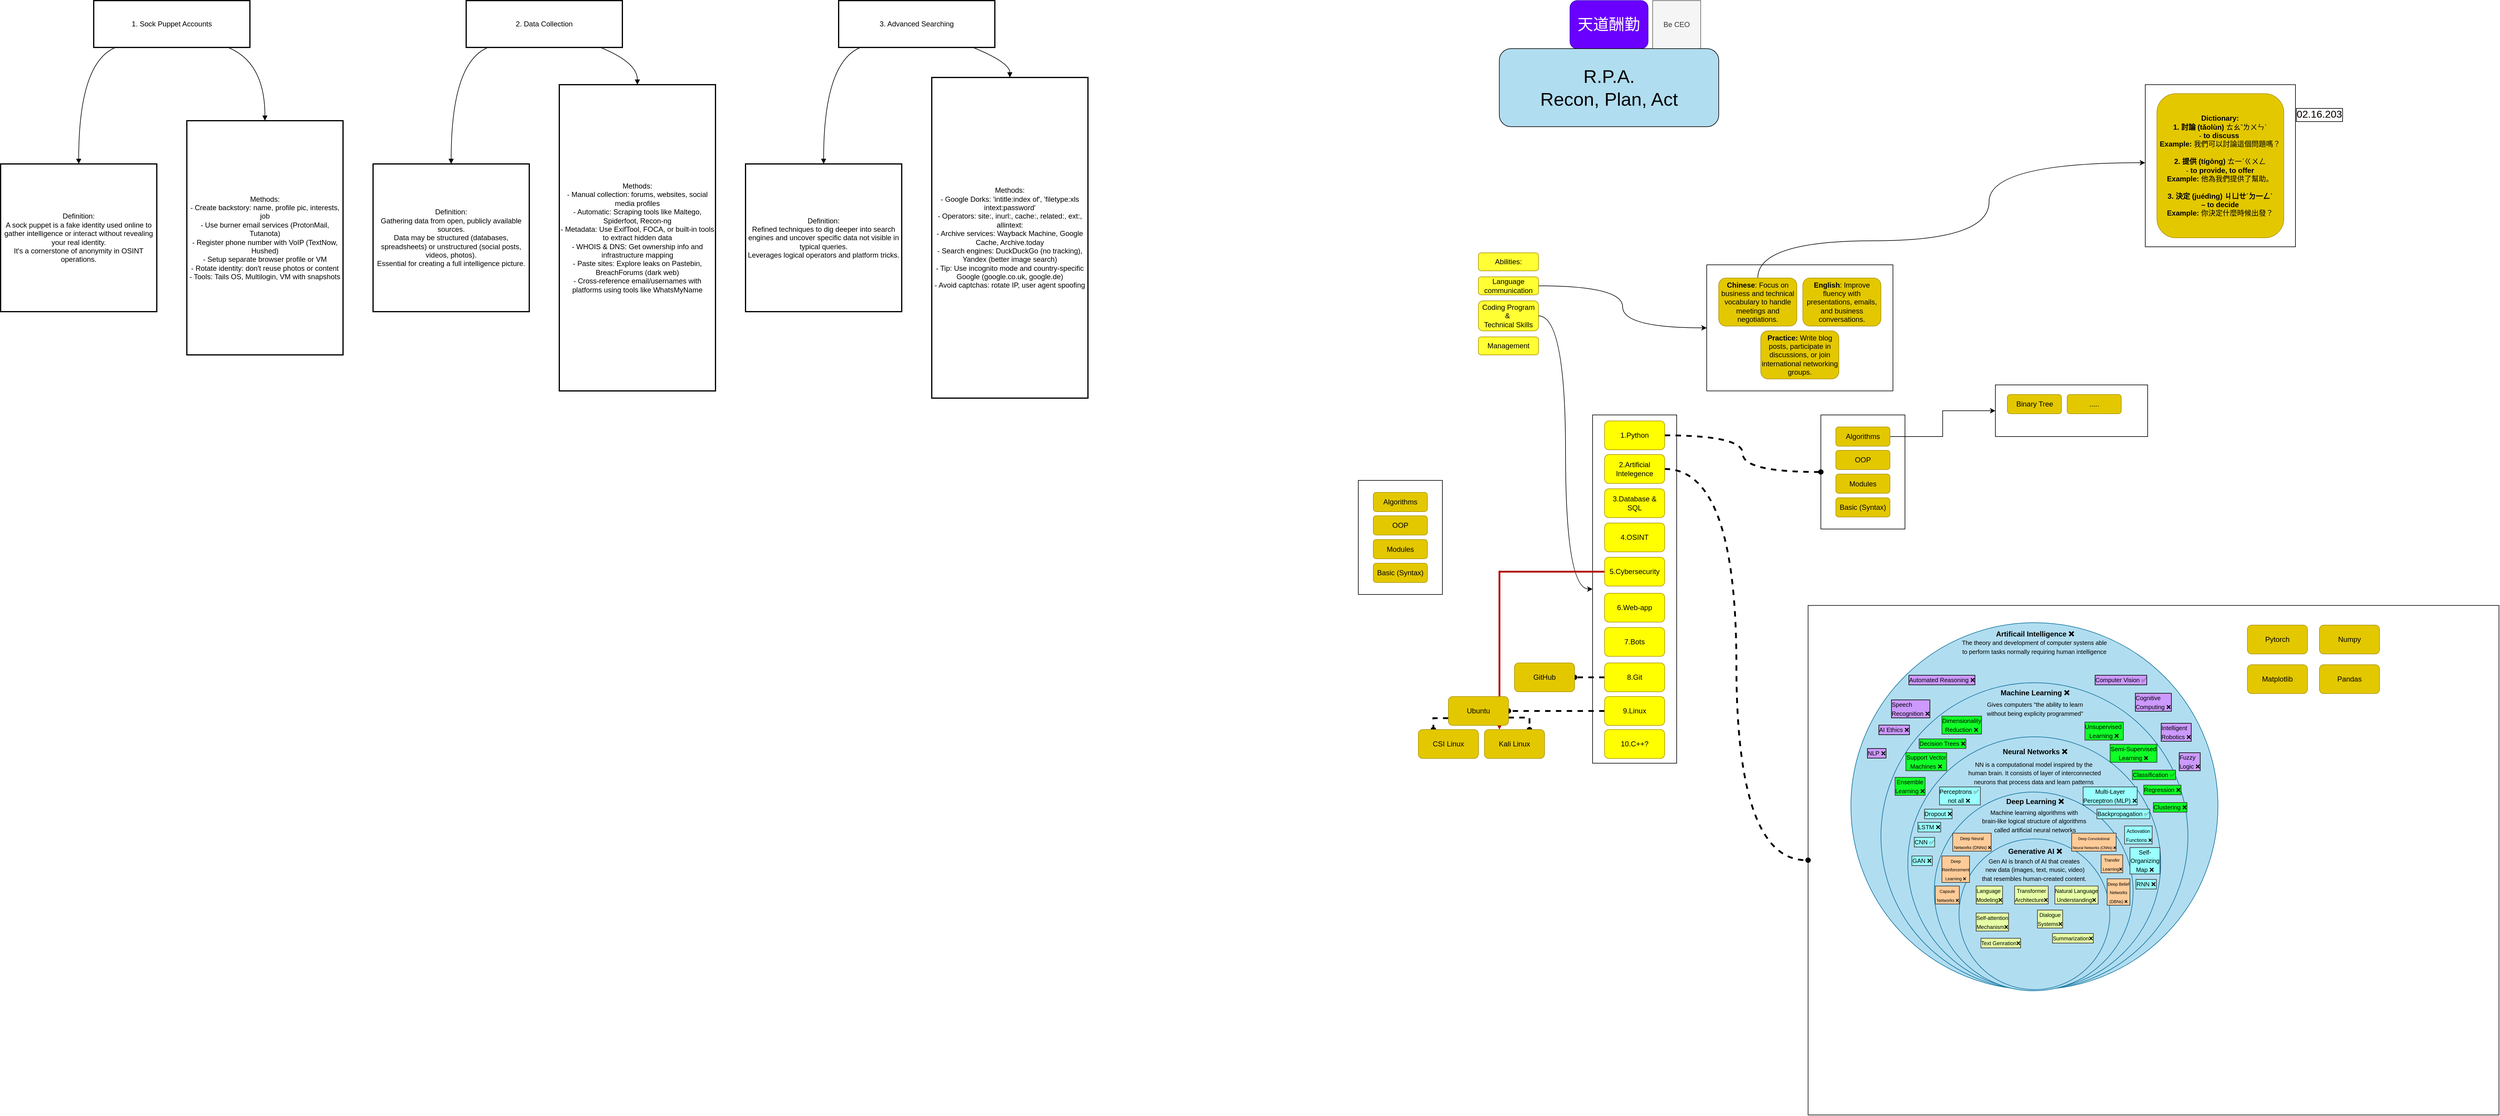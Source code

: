 <mxfile version="26.2.5">
  <diagram name="Page-1" id="c7558073-3199-34d8-9f00-42111426c3f3">
    <mxGraphModel dx="5180" dy="1705" grid="1" gridSize="10" guides="1" tooltips="1" connect="1" arrows="1" fold="1" page="0" pageScale="1" pageWidth="826" pageHeight="1169" background="none" math="0" shadow="0">
      <root>
        <mxCell id="0" />
        <mxCell id="1" parent="0" />
        <mxCell id="4se0mU8CYs9TbdrPb7_I-171" value="" style="rounded=0;whiteSpace=wrap;html=1;fillColor=none;" parent="1" vertex="1">
          <mxGeometry x="598.75" y="787.25" width="1150" height="848.5" as="geometry" />
        </mxCell>
        <mxCell id="4se0mU8CYs9TbdrPb7_I-137" value="" style="rounded=0;whiteSpace=wrap;html=1;fillColor=none;" parent="1" vertex="1">
          <mxGeometry x="620" y="470" width="140" height="190" as="geometry" />
        </mxCell>
        <mxCell id="4se0mU8CYs9TbdrPb7_I-109" value="" style="rounded=0;whiteSpace=wrap;html=1;" parent="1" vertex="1">
          <mxGeometry x="430" y="220" width="310" height="210" as="geometry" />
        </mxCell>
        <mxCell id="4se0mU8CYs9TbdrPb7_I-97" value="Be CEO" style="whiteSpace=wrap;html=1;aspect=fixed;fillColor=#f5f5f5;strokeColor=#666666;fontColor=#333333;" parent="1" vertex="1">
          <mxGeometry x="340" y="-220" width="80" height="80" as="geometry" />
        </mxCell>
        <mxCell id="4se0mU8CYs9TbdrPb7_I-101" value="Abilities:" style="rounded=1;whiteSpace=wrap;html=1;fillColor=#FFFF33;fontColor=#000000;strokeColor=#B09500;" parent="1" vertex="1">
          <mxGeometry x="50" y="200" width="100" height="30" as="geometry" />
        </mxCell>
        <mxCell id="4se0mU8CYs9TbdrPb7_I-107" value="" style="rounded=0;orthogonalLoop=1;jettySize=auto;html=1;entryX=0;entryY=0.5;entryDx=0;entryDy=0;edgeStyle=orthogonalEdgeStyle;elbow=vertical;curved=1;" parent="1" source="4se0mU8CYs9TbdrPb7_I-102" target="4se0mU8CYs9TbdrPb7_I-109" edge="1">
          <mxGeometry relative="1" as="geometry" />
        </mxCell>
        <mxCell id="4se0mU8CYs9TbdrPb7_I-102" value="Language communication" style="rounded=1;whiteSpace=wrap;html=1;fillColor=#FFFF33;fontColor=#000000;strokeColor=#B09500;" parent="1" vertex="1">
          <mxGeometry x="50" y="240" width="100" height="30" as="geometry" />
        </mxCell>
        <mxCell id="4se0mU8CYs9TbdrPb7_I-103" value="Coding Program&lt;div&gt;&amp;amp;&amp;nbsp;&lt;br&gt;&lt;div&gt;Technical Skills&lt;/div&gt;&lt;/div&gt;" style="rounded=1;whiteSpace=wrap;html=1;fillColor=#FFFF33;fontColor=#000000;strokeColor=#B09500;" parent="1" vertex="1">
          <mxGeometry x="50" y="280" width="100" height="50" as="geometry" />
        </mxCell>
        <mxCell id="4se0mU8CYs9TbdrPb7_I-104" value="Management" style="rounded=1;whiteSpace=wrap;html=1;fillColor=#FFFF33;fontColor=#000000;strokeColor=#B09500;" parent="1" vertex="1">
          <mxGeometry x="50" y="340" width="100" height="30" as="geometry" />
        </mxCell>
        <mxCell id="4se0mU8CYs9TbdrPb7_I-262" style="edgeStyle=orthogonalEdgeStyle;rounded=0;orthogonalLoop=1;jettySize=auto;html=1;curved=1;entryX=-0.001;entryY=0.483;entryDx=0;entryDy=0;exitX=0.5;exitY=0;exitDx=0;exitDy=0;entryPerimeter=0;" parent="1" source="4se0mU8CYs9TbdrPb7_I-106" target="4se0mU8CYs9TbdrPb7_I-264" edge="1">
          <mxGeometry relative="1" as="geometry">
            <mxPoint x="980" y="90" as="targetPoint" />
            <Array as="points">
              <mxPoint x="515" y="180" />
              <mxPoint x="900" y="180" />
              <mxPoint x="900" y="50" />
              <mxPoint x="1160" y="50" />
            </Array>
          </mxGeometry>
        </mxCell>
        <mxCell id="4se0mU8CYs9TbdrPb7_I-106" value="&lt;strong data-end=&quot;316&quot; data-start=&quot;305&quot;&gt;Chinese&lt;/strong&gt;: Focus on business and technical vocabulary to handle meetings and negotiations." style="whiteSpace=wrap;html=1;fillColor=#e3c800;strokeColor=#B09500;fontColor=#000000;rounded=1;" parent="1" vertex="1">
          <mxGeometry x="450" y="242" width="130" height="80" as="geometry" />
        </mxCell>
        <mxCell id="4se0mU8CYs9TbdrPb7_I-108" value="&lt;strong data-end=&quot;413&quot; data-start=&quot;402&quot;&gt;English&lt;/strong&gt;: Improve fluency with presentations, emails, and business conversations." style="whiteSpace=wrap;html=1;fillColor=#e3c800;strokeColor=#B09500;fontColor=#000000;rounded=1;" parent="1" vertex="1">
          <mxGeometry x="590" y="242" width="130" height="80" as="geometry" />
        </mxCell>
        <mxCell id="4se0mU8CYs9TbdrPb7_I-121" value="" style="rounded=0;whiteSpace=wrap;html=1;fillColor=none;" parent="1" vertex="1">
          <mxGeometry x="240" y="470" width="140" height="580" as="geometry" />
        </mxCell>
        <mxCell id="4se0mU8CYs9TbdrPb7_I-111" value="&lt;font&gt;天道酬勤&lt;/font&gt;" style="rounded=1;whiteSpace=wrap;html=1;fillColor=#6a00ff;strokeColor=#3700CC;fontSize=26;fontColor=#ffffff;" parent="1" vertex="1">
          <mxGeometry x="202.38" y="-220" width="130" height="80" as="geometry" />
        </mxCell>
        <mxCell id="4se0mU8CYs9TbdrPb7_I-116" value="&lt;font style=&quot;font-size: 31px;&quot; color=&quot;#030303&quot;&gt;R.P.A.&lt;/font&gt;&lt;div&gt;&lt;font style=&quot;font-size: 31px;&quot; color=&quot;#030303&quot;&gt;Recon, Plan, Act&lt;/font&gt;&lt;/div&gt;" style="rounded=1;whiteSpace=wrap;html=1;fillColor=#b1ddf0;strokeColor=#000000;fontSize=17;" parent="1" vertex="1">
          <mxGeometry x="84.75" y="-140" width="365.25" height="130" as="geometry" />
        </mxCell>
        <mxCell id="4se0mU8CYs9TbdrPb7_I-120" value="&lt;strong data-end=&quot;504&quot; data-start=&quot;491&quot;&gt;Practice:&lt;/strong&gt; Write blog posts, participate in discussions, or join international networking groups." style="whiteSpace=wrap;html=1;fillColor=#e3c800;strokeColor=#B09500;fontColor=#000000;rounded=1;" parent="1" vertex="1">
          <mxGeometry x="520" y="330" width="130" height="80" as="geometry" />
        </mxCell>
        <mxCell id="4se0mU8CYs9TbdrPb7_I-131" style="edgeStyle=orthogonalEdgeStyle;rounded=0;orthogonalLoop=1;jettySize=auto;html=1;curved=1;dashed=1;endArrow=oval;endFill=1;entryX=0;entryY=0.5;entryDx=0;entryDy=0;strokeWidth=3;" parent="1" source="4se0mU8CYs9TbdrPb7_I-122" target="4se0mU8CYs9TbdrPb7_I-137" edge="1">
          <mxGeometry relative="1" as="geometry">
            <mxPoint x="460" y="504" as="targetPoint" />
          </mxGeometry>
        </mxCell>
        <mxCell id="4se0mU8CYs9TbdrPb7_I-122" value="1.Python" style="whiteSpace=wrap;html=1;fillColor=#FFFF00;strokeColor=#B09500;fontColor=#000000;rounded=1;" parent="1" vertex="1">
          <mxGeometry x="260" y="480" width="100" height="48" as="geometry" />
        </mxCell>
        <mxCell id="4se0mU8CYs9TbdrPb7_I-125" value="" style="rounded=0;orthogonalLoop=1;jettySize=auto;html=1;entryX=0;entryY=0.5;entryDx=0;entryDy=0;edgeStyle=orthogonalEdgeStyle;elbow=vertical;curved=1;exitX=1;exitY=0.5;exitDx=0;exitDy=0;" parent="1" source="4se0mU8CYs9TbdrPb7_I-103" target="4se0mU8CYs9TbdrPb7_I-121" edge="1">
          <mxGeometry relative="1" as="geometry">
            <mxPoint x="110" y="440" as="sourcePoint" />
            <mxPoint x="390" y="510" as="targetPoint" />
          </mxGeometry>
        </mxCell>
        <mxCell id="4se0mU8CYs9TbdrPb7_I-170" style="rounded=0;orthogonalLoop=1;jettySize=auto;html=1;entryX=0;entryY=0.5;entryDx=0;entryDy=0;edgeStyle=orthogonalEdgeStyle;curved=1;strokeWidth=3;endArrow=oval;endFill=1;dashed=1;" parent="1" source="4se0mU8CYs9TbdrPb7_I-126" target="4se0mU8CYs9TbdrPb7_I-171" edge="1">
          <mxGeometry relative="1" as="geometry" />
        </mxCell>
        <mxCell id="4se0mU8CYs9TbdrPb7_I-126" value="2.Artificial Intelegence" style="whiteSpace=wrap;html=1;fillColor=#FFFF00;strokeColor=#B09500;fontColor=#000000;rounded=1;" parent="1" vertex="1">
          <mxGeometry x="260" y="536" width="100" height="48" as="geometry" />
        </mxCell>
        <mxCell id="4se0mU8CYs9TbdrPb7_I-127" value="3.Database &amp;amp;&lt;div&gt;SQL&lt;/div&gt;" style="whiteSpace=wrap;html=1;fillColor=#FFFF00;strokeColor=#B09500;fontColor=#000000;rounded=1;" parent="1" vertex="1">
          <mxGeometry x="260" y="593" width="100" height="48" as="geometry" />
        </mxCell>
        <mxCell id="4se0mU8CYs9TbdrPb7_I-129" value="4.OSINT" style="whiteSpace=wrap;html=1;fillColor=#FFFF00;strokeColor=#B09500;fontColor=#000000;rounded=1;" parent="1" vertex="1">
          <mxGeometry x="260" y="650" width="100" height="48" as="geometry" />
        </mxCell>
        <mxCell id="4se0mU8CYs9TbdrPb7_I-261" style="edgeStyle=orthogonalEdgeStyle;rounded=0;orthogonalLoop=1;jettySize=auto;html=1;exitX=0;exitY=0.5;exitDx=0;exitDy=0;entryX=0.25;entryY=0;entryDx=0;entryDy=0;fillColor=#e51400;strokeColor=#B20000;strokeWidth=3;" parent="1" source="4se0mU8CYs9TbdrPb7_I-130" target="4se0mU8CYs9TbdrPb7_I-258" edge="1">
          <mxGeometry relative="1" as="geometry" />
        </mxCell>
        <mxCell id="4se0mU8CYs9TbdrPb7_I-130" value="5.Cybersecurity" style="whiteSpace=wrap;html=1;fillColor=#FFFF00;strokeColor=#B09500;fontColor=#000000;rounded=1;" parent="1" vertex="1">
          <mxGeometry x="260" y="707" width="100" height="48" as="geometry" />
        </mxCell>
        <mxCell id="4se0mU8CYs9TbdrPb7_I-155" value="" style="ellipse;whiteSpace=wrap;html=1;aspect=fixed;fillColor=#b1ddf0;strokeColor=#10739e;" parent="1" vertex="1">
          <mxGeometry x="670" y="816" width="611" height="611" as="geometry" />
        </mxCell>
        <mxCell id="4se0mU8CYs9TbdrPb7_I-188" style="edgeStyle=orthogonalEdgeStyle;rounded=0;orthogonalLoop=1;jettySize=auto;html=1;entryX=0;entryY=0.5;entryDx=0;entryDy=0;" parent="1" source="4se0mU8CYs9TbdrPb7_I-132" target="4se0mU8CYs9TbdrPb7_I-186" edge="1">
          <mxGeometry relative="1" as="geometry" />
        </mxCell>
        <mxCell id="4se0mU8CYs9TbdrPb7_I-132" value="Algorithms" style="whiteSpace=wrap;html=1;fillColor=#e3c800;strokeColor=#B09500;fontColor=#000000;rounded=1;" parent="1" vertex="1">
          <mxGeometry x="645" y="490" width="90" height="32" as="geometry" />
        </mxCell>
        <mxCell id="4se0mU8CYs9TbdrPb7_I-134" value="6.Web-app" style="whiteSpace=wrap;html=1;fillColor=#FFFF00;strokeColor=#B09500;fontColor=#000000;rounded=1;" parent="1" vertex="1">
          <mxGeometry x="260" y="767" width="100" height="48" as="geometry" />
        </mxCell>
        <mxCell id="4se0mU8CYs9TbdrPb7_I-156" value="" style="ellipse;whiteSpace=wrap;html=1;aspect=fixed;fillColor=#b1ddf0;strokeColor=#10739e;" parent="1" vertex="1">
          <mxGeometry x="720" y="916" width="511" height="511" as="geometry" />
        </mxCell>
        <mxCell id="4se0mU8CYs9TbdrPb7_I-157" value="" style="ellipse;whiteSpace=wrap;html=1;aspect=fixed;fillColor=#b1ddf0;strokeColor=#10739e;" parent="1" vertex="1">
          <mxGeometry x="764.75" y="1006" width="421" height="421" as="geometry" />
        </mxCell>
        <mxCell id="4se0mU8CYs9TbdrPb7_I-159" value="&lt;font color=&quot;#000000&quot;&gt;&lt;b&gt;Artificail Intelligence&amp;nbsp;❌&lt;/b&gt;&lt;/font&gt;" style="text;html=1;align=center;verticalAlign=middle;resizable=0;points=[];autosize=1;strokeColor=none;fillColor=none;" parent="1" vertex="1">
          <mxGeometry x="895.5" y="820" width="160" height="30" as="geometry" />
        </mxCell>
        <mxCell id="4se0mU8CYs9TbdrPb7_I-161" value="&lt;font color=&quot;#000000&quot;&gt;&lt;b&gt;Machine Learning&amp;nbsp;❌&lt;/b&gt;&lt;/font&gt;" style="text;html=1;align=center;verticalAlign=middle;resizable=0;points=[];autosize=1;strokeColor=none;fillColor=none;" parent="1" vertex="1">
          <mxGeometry x="900.5" y="918" width="150" height="30" as="geometry" />
        </mxCell>
        <mxCell id="4se0mU8CYs9TbdrPb7_I-164" value="&lt;font style=&quot;font-size: 10px;&quot; color=&quot;#000000&quot;&gt;The theory and development of computer systens able&lt;/font&gt;&lt;div&gt;&lt;font color=&quot;#000000&quot;&gt;&lt;span style=&quot;font-size: 10px;&quot;&gt;to perform tasks normally requiring human intelligence&lt;/span&gt;&lt;/font&gt;&lt;/div&gt;" style="text;html=1;align=center;verticalAlign=middle;resizable=0;points=[];autosize=1;strokeColor=none;fillColor=none;" parent="1" vertex="1">
          <mxGeometry x="845.25" y="836" width="260" height="40" as="geometry" />
        </mxCell>
        <mxCell id="4se0mU8CYs9TbdrPb7_I-168" value="&lt;font color=&quot;#000000&quot;&gt;&lt;span style=&quot;font-size: 10px;&quot;&gt;Gives computers &quot;the ability to learn&lt;/span&gt;&lt;/font&gt;&lt;div&gt;&lt;font color=&quot;#000000&quot;&gt;&lt;span style=&quot;font-size: 10px;&quot;&gt;without being explicity programmed&quot;&lt;/span&gt;&lt;/font&gt;&lt;/div&gt;" style="text;html=1;align=center;verticalAlign=middle;resizable=0;points=[];autosize=1;strokeColor=none;fillColor=none;" parent="1" vertex="1">
          <mxGeometry x="885.5" y="939" width="180" height="40" as="geometry" />
        </mxCell>
        <mxCell id="4se0mU8CYs9TbdrPb7_I-172" value="Pytorch" style="whiteSpace=wrap;html=1;fillColor=#e3c800;strokeColor=#B09500;fontColor=#000000;rounded=1;" parent="1" vertex="1">
          <mxGeometry x="1330" y="820" width="100" height="48" as="geometry" />
        </mxCell>
        <mxCell id="4se0mU8CYs9TbdrPb7_I-173" value="Matplotlib" style="whiteSpace=wrap;html=1;fillColor=#e3c800;strokeColor=#B09500;fontColor=#000000;rounded=1;" parent="1" vertex="1">
          <mxGeometry x="1330" y="886" width="100" height="48" as="geometry" />
        </mxCell>
        <mxCell id="4se0mU8CYs9TbdrPb7_I-174" value="Numpy" style="whiteSpace=wrap;html=1;fillColor=#e3c800;strokeColor=#B09500;fontColor=#000000;rounded=1;" parent="1" vertex="1">
          <mxGeometry x="1450" y="820" width="100" height="48" as="geometry" />
        </mxCell>
        <mxCell id="4se0mU8CYs9TbdrPb7_I-175" value="Pandas" style="whiteSpace=wrap;html=1;fillColor=#e3c800;strokeColor=#B09500;fontColor=#000000;rounded=1;" parent="1" vertex="1">
          <mxGeometry x="1450" y="886" width="100" height="48" as="geometry" />
        </mxCell>
        <mxCell id="4se0mU8CYs9TbdrPb7_I-179" style="edgeStyle=orthogonalEdgeStyle;rounded=0;orthogonalLoop=1;jettySize=auto;html=1;strokeWidth=3;dashed=1;endArrow=oval;endFill=1;entryX=1;entryY=0.5;entryDx=0;entryDy=0;" parent="1" source="4se0mU8CYs9TbdrPb7_I-176" target="4se0mU8CYs9TbdrPb7_I-180" edge="1">
          <mxGeometry relative="1" as="geometry">
            <mxPoint x="190" y="907" as="targetPoint" />
          </mxGeometry>
        </mxCell>
        <mxCell id="4se0mU8CYs9TbdrPb7_I-176" value="8.Git" style="whiteSpace=wrap;html=1;fillColor=#FFFF00;strokeColor=#B09500;fontColor=#000000;rounded=1;" parent="1" vertex="1">
          <mxGeometry x="260" y="883" width="100" height="48" as="geometry" />
        </mxCell>
        <mxCell id="4se0mU8CYs9TbdrPb7_I-177" value="7.Bots" style="whiteSpace=wrap;html=1;fillColor=#FFFF00;strokeColor=#B09500;fontColor=#000000;rounded=1;" parent="1" vertex="1">
          <mxGeometry x="260" y="824" width="100" height="48" as="geometry" />
        </mxCell>
        <mxCell id="4se0mU8CYs9TbdrPb7_I-178" value="10.C++?" style="whiteSpace=wrap;html=1;fillColor=#FFFF00;strokeColor=#B09500;fontColor=#000000;rounded=1;" parent="1" vertex="1">
          <mxGeometry x="260" y="994" width="100" height="48" as="geometry" />
        </mxCell>
        <mxCell id="4se0mU8CYs9TbdrPb7_I-180" value="GitHub" style="whiteSpace=wrap;html=1;fillColor=#e3c800;strokeColor=#B09500;fontColor=#000000;rounded=1;" parent="1" vertex="1">
          <mxGeometry x="110" y="883" width="100" height="48" as="geometry" />
        </mxCell>
        <mxCell id="4se0mU8CYs9TbdrPb7_I-183" value="OOP" style="whiteSpace=wrap;html=1;fillColor=#e3c800;strokeColor=#B09500;fontColor=#000000;rounded=1;" parent="1" vertex="1">
          <mxGeometry x="645" y="529" width="90" height="32" as="geometry" />
        </mxCell>
        <mxCell id="4se0mU8CYs9TbdrPb7_I-184" value="Modules" style="whiteSpace=wrap;html=1;fillColor=#e3c800;strokeColor=#B09500;fontColor=#000000;rounded=1;" parent="1" vertex="1">
          <mxGeometry x="645" y="568.5" width="90" height="32" as="geometry" />
        </mxCell>
        <mxCell id="4se0mU8CYs9TbdrPb7_I-185" value="Basic (Syntax)" style="whiteSpace=wrap;html=1;fillColor=#e3c800;strokeColor=#B09500;fontColor=#000000;rounded=1;" parent="1" vertex="1">
          <mxGeometry x="645" y="608" width="90" height="32" as="geometry" />
        </mxCell>
        <mxCell id="4se0mU8CYs9TbdrPb7_I-186" value="" style="rounded=0;whiteSpace=wrap;html=1;fillColor=none;" parent="1" vertex="1">
          <mxGeometry x="910.5" y="420" width="253.5" height="86" as="geometry" />
        </mxCell>
        <mxCell id="4se0mU8CYs9TbdrPb7_I-187" value="Binary Tree" style="whiteSpace=wrap;html=1;fillColor=#e3c800;strokeColor=#B09500;fontColor=#000000;rounded=1;" parent="1" vertex="1">
          <mxGeometry x="930.5" y="436" width="90" height="32" as="geometry" />
        </mxCell>
        <mxCell id="4se0mU8CYs9TbdrPb7_I-189" value="....." style="whiteSpace=wrap;html=1;fillColor=#e3c800;strokeColor=#B09500;fontColor=#000000;rounded=1;" parent="1" vertex="1">
          <mxGeometry x="1030" y="436" width="90" height="32" as="geometry" />
        </mxCell>
        <mxCell id="4se0mU8CYs9TbdrPb7_I-191" value="" style="ellipse;whiteSpace=wrap;html=1;aspect=fixed;fillColor=#b1ddf0;strokeColor=#10739e;" parent="1" vertex="1">
          <mxGeometry x="808.75" y="1098" width="331" height="331" as="geometry" />
        </mxCell>
        <mxCell id="4se0mU8CYs9TbdrPb7_I-192" value="" style="ellipse;whiteSpace=wrap;html=1;aspect=fixed;fillColor=#b1ddf0;strokeColor=#10739e;" parent="1" vertex="1">
          <mxGeometry x="850" y="1176" width="251" height="251" as="geometry" />
        </mxCell>
        <mxCell id="4se0mU8CYs9TbdrPb7_I-162" value="&lt;font color=&quot;#000000&quot;&gt;&lt;b&gt;Deep Learning&amp;nbsp;❌&lt;/b&gt;&lt;/font&gt;" style="text;html=1;align=center;verticalAlign=middle;resizable=0;points=[];autosize=1;strokeColor=none;fillColor=none;" parent="1" vertex="1">
          <mxGeometry x="910.5" y="1099" width="130" height="30" as="geometry" />
        </mxCell>
        <mxCell id="4se0mU8CYs9TbdrPb7_I-169" value="&lt;font color=&quot;#000000&quot;&gt;&lt;span style=&quot;font-size: 10px;&quot;&gt;Machine learning algorithms&amp;nbsp;&lt;/span&gt;&lt;/font&gt;&lt;span style=&quot;font-size: 10px; color: rgb(0, 0, 0); background-color: initial;&quot;&gt;with&amp;nbsp;&lt;/span&gt;&lt;div&gt;&lt;span style=&quot;font-size: 10px; color: rgb(0, 0, 0); background-color: initial;&quot;&gt;brain-like&amp;nbsp;&lt;/span&gt;&lt;span style=&quot;background-color: initial; font-size: 10px; color: rgb(0, 0, 0);&quot;&gt;logical&amp;nbsp;&lt;/span&gt;&lt;span style=&quot;background-color: initial; font-size: 10px; color: rgb(0, 0, 0);&quot;&gt;structure of algorithms&amp;nbsp;&lt;/span&gt;&lt;/div&gt;&lt;div&gt;&lt;span style=&quot;background-color: initial; font-size: 10px; color: rgb(0, 0, 0);&quot;&gt;called artificial&amp;nbsp;&lt;/span&gt;&lt;span style=&quot;background-color: initial; font-size: 10px; color: rgb(0, 0, 0);&quot;&gt;neural&amp;nbsp;&lt;/span&gt;&lt;span style=&quot;background-color: initial; font-size: 10px; color: rgb(0, 0, 0);&quot;&gt;networks&lt;/span&gt;&lt;/div&gt;" style="text;html=1;align=center;verticalAlign=middle;resizable=0;points=[];autosize=1;strokeColor=none;fillColor=none;" parent="1" vertex="1">
          <mxGeometry x="875.5" y="1116" width="200" height="60" as="geometry" />
        </mxCell>
        <mxCell id="4se0mU8CYs9TbdrPb7_I-194" value="&lt;font color=&quot;#000000&quot;&gt;&lt;b&gt;Neural Networks&amp;nbsp;❌&lt;/b&gt;&lt;/font&gt;" style="text;html=1;align=center;verticalAlign=middle;resizable=0;points=[];autosize=1;strokeColor=none;fillColor=none;" parent="1" vertex="1">
          <mxGeometry x="905.5" y="1016" width="140" height="30" as="geometry" />
        </mxCell>
        <mxCell id="4se0mU8CYs9TbdrPb7_I-195" value="&lt;font color=&quot;#000000&quot;&gt;&lt;b&gt;Generative AI&amp;nbsp;❌&lt;/b&gt;&lt;/font&gt;" style="text;html=1;align=center;verticalAlign=middle;resizable=0;points=[];autosize=1;strokeColor=none;fillColor=none;" parent="1" vertex="1">
          <mxGeometry x="915.5" y="1182" width="120" height="30" as="geometry" />
        </mxCell>
        <mxCell id="4se0mU8CYs9TbdrPb7_I-196" value="&lt;font color=&quot;#000000&quot;&gt;&lt;span style=&quot;font-size: 10px;&quot;&gt;NN is a computational model inspired by the&lt;/span&gt;&lt;/font&gt;&lt;div&gt;&lt;font color=&quot;#000000&quot;&gt;&lt;span style=&quot;font-size: 10px;&quot;&gt;&amp;nbsp;human&lt;/span&gt;&lt;/font&gt;&lt;span style=&quot;font-size: 10px; color: rgb(0, 0, 0); background-color: initial;&quot;&gt;&amp;nbsp;brain. It consists of layer of interconnected&lt;/span&gt;&lt;/div&gt;&lt;div&gt;&lt;span style=&quot;font-size: 10px; color: rgb(0, 0, 0); background-color: initial;&quot;&gt;neurons that process data and learn patterns&lt;/span&gt;&lt;/div&gt;" style="text;html=1;align=center;verticalAlign=middle;resizable=0;points=[];autosize=1;strokeColor=none;fillColor=none;" parent="1" vertex="1">
          <mxGeometry x="849.25" y="1036" width="250" height="60" as="geometry" />
        </mxCell>
        <mxCell id="4se0mU8CYs9TbdrPb7_I-197" value="&lt;font color=&quot;#000000&quot;&gt;&lt;span style=&quot;font-size: 10px;&quot;&gt;Gen AI is branch of AI that creates&amp;nbsp;&lt;/span&gt;&lt;/font&gt;&lt;div&gt;&lt;font color=&quot;#000000&quot;&gt;&lt;span style=&quot;font-size: 10px;&quot;&gt;new&lt;/span&gt;&lt;/font&gt;&lt;span style=&quot;font-size: 10px; color: rgb(0, 0, 0); background-color: initial;&quot;&gt;&amp;nbsp;data (images, text, music, video)&lt;/span&gt;&lt;/div&gt;&lt;div&gt;&lt;span style=&quot;font-size: 10px; color: rgb(0, 0, 0); background-color: initial;&quot;&gt;that resembles human-created content.&amp;nbsp;&lt;/span&gt;&lt;/div&gt;" style="text;html=1;align=center;verticalAlign=middle;resizable=0;points=[];autosize=1;strokeColor=none;fillColor=none;" parent="1" vertex="1">
          <mxGeometry x="875.5" y="1197" width="200" height="60" as="geometry" />
        </mxCell>
        <mxCell id="4se0mU8CYs9TbdrPb7_I-200" value="&lt;font color=&quot;#000000&quot;&gt;&lt;span style=&quot;font-size: 10px;&quot;&gt;AI Ethics&amp;nbsp;❌&lt;/span&gt;&lt;/font&gt;" style="text;html=1;align=left;verticalAlign=middle;resizable=0;points=[];autosize=1;strokeColor=none;fillColor=none;labelBackgroundColor=#CC99FF;labelBorderColor=#000000;" parent="1" vertex="1">
          <mxGeometry x="713.75" y="979" width="80" height="30" as="geometry" />
        </mxCell>
        <mxCell id="4se0mU8CYs9TbdrPb7_I-201" value="&lt;font style=&quot;font-size: 10px;&quot; color=&quot;#000000&quot;&gt;Speech&amp;nbsp;&lt;/font&gt;&lt;div&gt;&lt;span style=&quot;color: rgb(0, 0, 0);&quot;&gt;&lt;font style=&quot;font-size: 10px;&quot;&gt;Recognition&amp;nbsp;❌&lt;/font&gt;&lt;/span&gt;&lt;/div&gt;" style="text;html=1;align=left;verticalAlign=middle;resizable=0;points=[];autosize=1;strokeColor=none;fillColor=none;labelBackgroundColor=#CC99FF;textShadow=0;labelBorderColor=#000000;" parent="1" vertex="1">
          <mxGeometry x="735" y="939" width="90" height="40" as="geometry" />
        </mxCell>
        <mxCell id="4se0mU8CYs9TbdrPb7_I-202" value="&lt;font color=&quot;#000000&quot;&gt;&lt;span style=&quot;font-size: 10px;&quot;&gt;Cognitive&lt;/span&gt;&lt;/font&gt;&lt;div&gt;&lt;font color=&quot;#000000&quot;&gt;&lt;span style=&quot;font-size: 10px;&quot;&gt;Computing&amp;nbsp;❌&lt;/span&gt;&lt;/font&gt;&lt;/div&gt;" style="text;html=1;align=left;verticalAlign=middle;resizable=0;points=[];autosize=1;strokeColor=none;fillColor=none;labelBackgroundColor=#CC99FF;labelBorderColor=#000000;" parent="1" vertex="1">
          <mxGeometry x="1140.5" y="928" width="90" height="40" as="geometry" />
        </mxCell>
        <mxCell id="4se0mU8CYs9TbdrPb7_I-203" value="&lt;font color=&quot;#000000&quot;&gt;&lt;span style=&quot;font-size: 10px;&quot;&gt;NLP&amp;nbsp;❌&lt;/span&gt;&lt;/font&gt;" style="text;html=1;align=left;verticalAlign=middle;resizable=0;points=[];autosize=1;strokeColor=none;fillColor=none;labelBackgroundColor=#CC99FF;labelBorderColor=#000000;" parent="1" vertex="1">
          <mxGeometry x="695" y="1018" width="60" height="30" as="geometry" />
        </mxCell>
        <mxCell id="4se0mU8CYs9TbdrPb7_I-208" value="&lt;font style=&quot;font-size: 10px;&quot;&gt;&lt;font style=&quot;&quot; color=&quot;#000000&quot;&gt;Computer&amp;nbsp;&lt;/font&gt;&lt;span style=&quot;color: rgb(0, 0, 0);&quot;&gt;Vision ✅&lt;/span&gt;&lt;/font&gt;" style="text;html=1;align=left;verticalAlign=middle;resizable=0;points=[];autosize=1;strokeColor=none;fillColor=none;labelBackgroundColor=#CC99FF;labelBorderColor=#000000;" parent="1" vertex="1">
          <mxGeometry x="1073.75" y="896" width="110" height="30" as="geometry" />
        </mxCell>
        <mxCell id="4se0mU8CYs9TbdrPb7_I-209" value="&lt;div&gt;&lt;font color=&quot;#000000&quot;&gt;&lt;span style=&quot;font-size: 10px;&quot;&gt;Intelligent&lt;/span&gt;&lt;/font&gt;&lt;/div&gt;&lt;font color=&quot;#000000&quot;&gt;&lt;span style=&quot;font-size: 10px;&quot;&gt;Robotics&amp;nbsp;❌&lt;/span&gt;&lt;/font&gt;" style="text;html=1;align=left;verticalAlign=middle;resizable=0;points=[];autosize=1;strokeColor=none;fillColor=none;labelBackgroundColor=#CC99FF;labelBorderColor=#000000;" parent="1" vertex="1">
          <mxGeometry x="1183.75" y="978" width="80" height="40" as="geometry" />
        </mxCell>
        <mxCell id="4se0mU8CYs9TbdrPb7_I-210" value="&lt;font color=&quot;#000000&quot;&gt;&lt;span style=&quot;font-size: 10px;&quot;&gt;Fuzzy&amp;nbsp;&lt;/span&gt;&lt;/font&gt;&lt;div&gt;&lt;font color=&quot;#000000&quot;&gt;&lt;span style=&quot;font-size: 10px;&quot;&gt;Logic ❌&lt;/span&gt;&lt;/font&gt;&lt;/div&gt;" style="text;html=1;align=left;verticalAlign=middle;resizable=0;points=[];autosize=1;strokeColor=none;fillColor=none;labelBackgroundColor=#CC99FF;labelBorderColor=#000000;" parent="1" vertex="1">
          <mxGeometry x="1213.75" y="1027" width="60" height="40" as="geometry" />
        </mxCell>
        <mxCell id="4se0mU8CYs9TbdrPb7_I-211" value="&lt;font color=&quot;#000000&quot;&gt;&lt;span style=&quot;font-size: 10px;&quot;&gt;Automated Reasoning ❌&lt;/span&gt;&lt;/font&gt;" style="text;html=1;align=left;verticalAlign=middle;resizable=0;points=[];autosize=1;strokeColor=none;fillColor=none;labelBackgroundColor=#CC99FF;labelBorderColor=#000000;" parent="1" vertex="1">
          <mxGeometry x="764.25" y="896" width="140" height="30" as="geometry" />
        </mxCell>
        <mxCell id="4se0mU8CYs9TbdrPb7_I-213" value="&lt;font color=&quot;#000000&quot;&gt;&lt;span style=&quot;font-size: 10px;&quot;&gt;Unsupervised&amp;nbsp;&lt;/span&gt;&lt;/font&gt;&lt;div&gt;&lt;span style=&quot;font-size: 10px; color: rgb(0, 0, 0);&quot;&gt;Learning&amp;nbsp;&lt;/span&gt;&lt;font color=&quot;#000000&quot;&gt;&lt;span style=&quot;font-size: 10px;&quot;&gt;❌&lt;/span&gt;&lt;/font&gt;&lt;/div&gt;" style="text;html=1;align=center;verticalAlign=middle;resizable=0;points=[];autosize=1;strokeColor=none;fillColor=none;labelBackgroundColor=#0FFF27;labelBorderColor=#333333;" parent="1" vertex="1">
          <mxGeometry x="1045.5" y="976" width="90" height="40" as="geometry" />
        </mxCell>
        <mxCell id="4se0mU8CYs9TbdrPb7_I-216" value="&lt;div&gt;&lt;span style=&quot;font-size: 10px; color: rgb(0, 0, 0);&quot;&gt;Semi-Supervised&lt;/span&gt;&lt;/div&gt;&lt;div&gt;&lt;span style=&quot;font-size: 10px; color: rgb(0, 0, 0);&quot;&gt;Learning&amp;nbsp;&lt;/span&gt;&lt;font color=&quot;#000000&quot;&gt;&lt;span style=&quot;font-size: 10px;&quot;&gt;❌&lt;/span&gt;&lt;/font&gt;&lt;/div&gt;" style="text;html=1;align=center;verticalAlign=middle;resizable=0;points=[];autosize=1;strokeColor=none;fillColor=none;labelBackgroundColor=#0FFF27;labelBorderColor=#333333;" parent="1" vertex="1">
          <mxGeometry x="1089.75" y="1013" width="100" height="40" as="geometry" />
        </mxCell>
        <mxCell id="4se0mU8CYs9TbdrPb7_I-218" value="&lt;div&gt;&lt;span style=&quot;font-size: 10px; color: rgb(0, 0, 0);&quot;&gt;Classification&amp;nbsp;&lt;/span&gt;&lt;font color=&quot;#000000&quot;&gt;&lt;span style=&quot;font-size: 10px;&quot;&gt;✅&lt;/span&gt;&lt;/font&gt;&lt;br&gt;&lt;/div&gt;" style="text;html=1;align=center;verticalAlign=middle;resizable=0;points=[];autosize=1;strokeColor=none;fillColor=none;labelBackgroundColor=#0FFF27;labelBorderColor=#333333;" parent="1" vertex="1">
          <mxGeometry x="1123.75" y="1054" width="100" height="30" as="geometry" />
        </mxCell>
        <mxCell id="4se0mU8CYs9TbdrPb7_I-219" value="&lt;div&gt;&lt;font color=&quot;#000000&quot;&gt;&lt;span style=&quot;font-size: 10px;&quot;&gt;Regression&amp;nbsp;❌&lt;/span&gt;&lt;/font&gt;&lt;br&gt;&lt;/div&gt;" style="text;html=1;align=center;verticalAlign=middle;resizable=0;points=[];autosize=1;strokeColor=none;fillColor=none;labelBackgroundColor=#0FFF27;labelBorderColor=#333333;" parent="1" vertex="1">
          <mxGeometry x="1143" y="1079" width="90" height="30" as="geometry" />
        </mxCell>
        <mxCell id="4se0mU8CYs9TbdrPb7_I-220" value="&lt;div&gt;&lt;font color=&quot;#000000&quot;&gt;&lt;span style=&quot;font-size: 10px;&quot;&gt;Clustering&amp;nbsp;❌&lt;/span&gt;&lt;/font&gt;&lt;br&gt;&lt;/div&gt;" style="text;html=1;align=center;verticalAlign=middle;resizable=0;points=[];autosize=1;strokeColor=none;fillColor=none;labelBackgroundColor=#0FFF27;labelBorderColor=#333333;" parent="1" vertex="1">
          <mxGeometry x="1156" y="1108" width="90" height="30" as="geometry" />
        </mxCell>
        <mxCell id="4se0mU8CYs9TbdrPb7_I-221" value="&lt;div&gt;&lt;span style=&quot;font-size: 10px; color: rgb(0, 0, 0);&quot;&gt;Dimensionality&lt;/span&gt;&lt;/div&gt;&lt;div&gt;&lt;span style=&quot;font-size: 10px; color: rgb(0, 0, 0);&quot;&gt;Reduction&amp;nbsp;&lt;/span&gt;&lt;font color=&quot;#000000&quot;&gt;&lt;span style=&quot;font-size: 10px;&quot;&gt;❌&lt;/span&gt;&lt;/font&gt;&lt;/div&gt;" style="text;html=1;align=center;verticalAlign=middle;resizable=0;points=[];autosize=1;strokeColor=none;fillColor=none;labelBackgroundColor=#0FFF27;labelBorderColor=#333333;" parent="1" vertex="1">
          <mxGeometry x="808.75" y="966" width="90" height="40" as="geometry" />
        </mxCell>
        <mxCell id="4se0mU8CYs9TbdrPb7_I-222" value="&lt;div&gt;&lt;span style=&quot;font-size: 10px; color: rgb(0, 0, 0);&quot;&gt;Decision Trees&amp;nbsp;&lt;/span&gt;&lt;font color=&quot;#000000&quot;&gt;&lt;span style=&quot;font-size: 10px;&quot;&gt;❌&lt;/span&gt;&lt;/font&gt;&lt;br&gt;&lt;/div&gt;" style="text;html=1;align=center;verticalAlign=middle;resizable=0;points=[];autosize=1;strokeColor=none;fillColor=none;labelBackgroundColor=#0FFF27;labelBorderColor=#333333;" parent="1" vertex="1">
          <mxGeometry x="767.25" y="1002" width="110" height="30" as="geometry" />
        </mxCell>
        <mxCell id="4se0mU8CYs9TbdrPb7_I-223" value="&lt;div&gt;&lt;span style=&quot;font-size: 10px; color: rgb(0, 0, 0);&quot;&gt;Support Vector&lt;/span&gt;&lt;/div&gt;&lt;div&gt;&lt;span style=&quot;font-size: 10px; color: rgb(0, 0, 0);&quot;&gt;Machines&amp;nbsp;&lt;/span&gt;&lt;font color=&quot;#000000&quot;&gt;&lt;span style=&quot;font-size: 10px;&quot;&gt;❌&lt;/span&gt;&lt;/font&gt;&lt;br&gt;&lt;/div&gt;" style="text;html=1;align=center;verticalAlign=middle;resizable=0;points=[];autosize=1;strokeColor=none;fillColor=none;labelBackgroundColor=#0FFF27;labelBorderColor=#333333;" parent="1" vertex="1">
          <mxGeometry x="750" y="1027" width="90" height="40" as="geometry" />
        </mxCell>
        <mxCell id="4se0mU8CYs9TbdrPb7_I-224" value="&lt;div&gt;&lt;span style=&quot;font-size: 10px; color: rgb(0, 0, 0);&quot;&gt;Ensemble&lt;/span&gt;&lt;/div&gt;&lt;div&gt;&lt;span style=&quot;font-size: 10px; color: rgb(0, 0, 0);&quot;&gt;Learning&amp;nbsp;&lt;/span&gt;&lt;font color=&quot;#000000&quot;&gt;&lt;span style=&quot;font-size: 10px;&quot;&gt;❌&lt;/span&gt;&lt;/font&gt;&lt;br&gt;&lt;/div&gt;" style="text;html=1;align=center;verticalAlign=middle;resizable=0;points=[];autosize=1;strokeColor=none;fillColor=none;labelBackgroundColor=#0FFF27;labelBorderColor=#333333;" parent="1" vertex="1">
          <mxGeometry x="727.75" y="1068" width="80" height="40" as="geometry" />
        </mxCell>
        <mxCell id="4se0mU8CYs9TbdrPb7_I-225" value="&lt;div&gt;&lt;span style=&quot;font-size: 10px; color: rgb(0, 0, 0);&quot;&gt;Multi-Layer&lt;br&gt;Perceptron (MLP)&amp;nbsp;&lt;/span&gt;&lt;font color=&quot;#000000&quot;&gt;&lt;span style=&quot;font-size: 10px;&quot;&gt;❌&lt;/span&gt;&lt;/font&gt;&lt;/div&gt;" style="text;html=1;align=center;verticalAlign=middle;resizable=0;points=[];autosize=1;strokeColor=none;fillColor=none;labelBackgroundColor=#99FFFF;labelBorderColor=#333333;" parent="1" vertex="1">
          <mxGeometry x="1040.5" y="1084" width="120" height="40" as="geometry" />
        </mxCell>
        <mxCell id="4se0mU8CYs9TbdrPb7_I-226" value="&lt;div&gt;&lt;span style=&quot;font-size: 10px; color: rgb(0, 0, 0);&quot;&gt;Backpropagation&amp;nbsp;&lt;/span&gt;&lt;font color=&quot;#000000&quot;&gt;&lt;span style=&quot;font-size: 10px;&quot;&gt;✅&lt;/span&gt;&lt;/font&gt;&lt;/div&gt;" style="text;html=1;align=center;verticalAlign=middle;resizable=0;points=[];autosize=1;strokeColor=none;fillColor=none;labelBackgroundColor=#99FFFF;labelBorderColor=#333333;" parent="1" vertex="1">
          <mxGeometry x="1062.75" y="1119" width="120" height="30" as="geometry" />
        </mxCell>
        <mxCell id="4se0mU8CYs9TbdrPb7_I-227" value="&lt;div&gt;&lt;span style=&quot;color: rgb(0, 0, 0);&quot;&gt;&lt;font style=&quot;font-size: 8px;&quot;&gt;Actiovation&lt;/font&gt;&lt;/span&gt;&lt;/div&gt;&lt;div&gt;&lt;font style=&quot;font-size: 8px;&quot;&gt;&lt;span style=&quot;color: rgb(0, 0, 0);&quot;&gt;&amp;nbsp;Functions&amp;nbsp;&lt;/span&gt;&lt;font style=&quot;&quot; color=&quot;#000000&quot;&gt;❌&lt;/font&gt;&lt;/font&gt;&lt;/div&gt;" style="text;html=1;align=center;verticalAlign=middle;resizable=0;points=[];autosize=1;strokeColor=none;fillColor=none;labelBackgroundColor=#99FFFF;labelBorderColor=#333333;" parent="1" vertex="1">
          <mxGeometry x="1112.75" y="1149" width="70" height="40" as="geometry" />
        </mxCell>
        <mxCell id="4se0mU8CYs9TbdrPb7_I-229" value="&lt;div&gt;&lt;span style=&quot;font-size: 10px; color: rgb(0, 0, 0);&quot;&gt;Perceptrons&amp;nbsp;&lt;/span&gt;&lt;font color=&quot;#000000&quot;&gt;&lt;span style=&quot;font-size: 10px;&quot;&gt;✅&amp;nbsp;&lt;/span&gt;&lt;/font&gt;&lt;/div&gt;&lt;div&gt;&lt;font color=&quot;#000000&quot;&gt;&lt;span style=&quot;font-size: 10px;&quot;&gt;not all&amp;nbsp;❌&lt;/span&gt;&lt;/font&gt;&lt;span style=&quot;font-size: 10px; color: rgb(0, 0, 0);&quot;&gt;&amp;nbsp;&lt;/span&gt;&lt;/div&gt;" style="text;html=1;align=center;verticalAlign=middle;resizable=0;points=[];autosize=1;strokeColor=none;fillColor=none;labelBackgroundColor=#99FFFF;labelBorderColor=#333333;" parent="1" vertex="1">
          <mxGeometry x="800.5" y="1084" width="100" height="40" as="geometry" />
        </mxCell>
        <mxCell id="4se0mU8CYs9TbdrPb7_I-230" value="&lt;div&gt;&lt;font color=&quot;#000000&quot;&gt;&lt;span style=&quot;font-size: 10px;&quot;&gt;CNN&amp;nbsp;✅&lt;/span&gt;&lt;/font&gt;&lt;/div&gt;" style="text;html=1;align=center;verticalAlign=middle;resizable=0;points=[];autosize=1;strokeColor=none;fillColor=none;labelBackgroundColor=#99FFFF;labelBorderColor=#333333;" parent="1" vertex="1">
          <mxGeometry x="761.75" y="1166" width="60" height="30" as="geometry" />
        </mxCell>
        <mxCell id="4se0mU8CYs9TbdrPb7_I-231" value="&lt;div&gt;&lt;font color=&quot;#000000&quot;&gt;&lt;span style=&quot;font-size: 10px;&quot;&gt;LSTM&amp;nbsp;❌&lt;/span&gt;&lt;/font&gt;&lt;/div&gt;" style="text;html=1;align=center;verticalAlign=middle;resizable=0;points=[];autosize=1;strokeColor=none;fillColor=none;labelBackgroundColor=#99FFFF;labelBorderColor=#333333;" parent="1" vertex="1">
          <mxGeometry x="765.25" y="1140.5" width="70" height="30" as="geometry" />
        </mxCell>
        <mxCell id="4se0mU8CYs9TbdrPb7_I-232" value="&lt;div&gt;&lt;font color=&quot;#000000&quot;&gt;&lt;span style=&quot;font-size: 10px;&quot;&gt;GAN ❌&lt;/span&gt;&lt;/font&gt;&lt;/div&gt;" style="text;html=1;align=center;verticalAlign=middle;resizable=0;points=[];autosize=1;strokeColor=none;fillColor=none;labelBackgroundColor=#99FFFF;labelBorderColor=#333333;" parent="1" vertex="1">
          <mxGeometry x="757.75" y="1196.5" width="60" height="30" as="geometry" />
        </mxCell>
        <mxCell id="4se0mU8CYs9TbdrPb7_I-233" value="&lt;div&gt;&lt;font color=&quot;#000000&quot;&gt;&lt;span style=&quot;font-size: 10px;&quot;&gt;Dropout ❌&lt;/span&gt;&lt;/font&gt;&lt;/div&gt;" style="text;html=1;align=center;verticalAlign=middle;resizable=0;points=[];autosize=1;strokeColor=none;fillColor=none;labelBackgroundColor=#99FFFF;labelBorderColor=#333333;" parent="1" vertex="1">
          <mxGeometry x="775.25" y="1119" width="80" height="30" as="geometry" />
        </mxCell>
        <mxCell id="4se0mU8CYs9TbdrPb7_I-234" value="&lt;div&gt;&lt;span style=&quot;font-size: 10px; color: rgb(0, 0, 0);&quot;&gt;RNN&amp;nbsp;&lt;/span&gt;&lt;font color=&quot;#000000&quot;&gt;&lt;span style=&quot;font-size: 10px;&quot;&gt;❌&lt;/span&gt;&lt;/font&gt;&lt;br&gt;&lt;/div&gt;" style="text;html=1;align=center;verticalAlign=middle;resizable=0;points=[];autosize=1;strokeColor=none;fillColor=none;labelBackgroundColor=#99FFFF;labelBorderColor=#333333;" parent="1" vertex="1">
          <mxGeometry x="1130.75" y="1236" width="60" height="30" as="geometry" />
        </mxCell>
        <mxCell id="4se0mU8CYs9TbdrPb7_I-235" value="&lt;div&gt;&lt;span style=&quot;font-size: 10px; color: rgb(0, 0, 0);&quot;&gt;Self-&lt;/span&gt;&lt;/div&gt;&lt;div&gt;&lt;span style=&quot;font-size: 10px; color: rgb(0, 0, 0);&quot;&gt;Organizing&lt;/span&gt;&lt;/div&gt;&lt;div&gt;&lt;span style=&quot;font-size: 10px; color: rgb(0, 0, 0);&quot;&gt;Map&amp;nbsp;&lt;/span&gt;&lt;font color=&quot;#000000&quot;&gt;&lt;span style=&quot;font-size: 10px;&quot;&gt;❌&lt;/span&gt;&lt;/font&gt;&lt;/div&gt;" style="text;html=1;align=center;verticalAlign=middle;resizable=0;points=[];autosize=1;strokeColor=none;fillColor=none;labelBackgroundColor=#99FFFF;labelBorderColor=#333333;" parent="1" vertex="1">
          <mxGeometry x="1123.75" y="1182" width="70" height="60" as="geometry" />
        </mxCell>
        <mxCell id="4se0mU8CYs9TbdrPb7_I-236" value="&lt;div&gt;&lt;span style=&quot;color: rgb(0, 0, 0);&quot;&gt;&lt;font style=&quot;font-size: 7px;&quot;&gt;Deep Neural&lt;/font&gt;&lt;/span&gt;&lt;/div&gt;&lt;div&gt;&lt;font style=&quot;font-size: 7px;&quot;&gt;&lt;span style=&quot;color: rgb(0, 0, 0);&quot;&gt;&amp;nbsp;Networks (DNNs)&amp;nbsp;&lt;/span&gt;&lt;font style=&quot;&quot; color=&quot;#000000&quot;&gt;❌&lt;/font&gt;&lt;/font&gt;&lt;/div&gt;" style="text;html=1;align=center;verticalAlign=middle;resizable=0;points=[];autosize=1;strokeColor=none;fillColor=none;labelBackgroundColor=#FFCC99;labelBorderColor=#333333;" parent="1" vertex="1">
          <mxGeometry x="825.5" y="1161" width="90" height="40" as="geometry" />
        </mxCell>
        <mxCell id="4se0mU8CYs9TbdrPb7_I-237" value="&lt;div&gt;&lt;span style=&quot;color: rgb(0, 0, 0);&quot;&gt;&lt;font style=&quot;font-size: 6px;&quot;&gt;Deep Convolutional&lt;/font&gt;&lt;/span&gt;&lt;/div&gt;&lt;div&gt;&lt;font style=&quot;font-size: 6px;&quot;&gt;&lt;span style=&quot;color: rgb(0, 0, 0);&quot;&gt;&amp;nbsp;Neural Networks (CNNs)&amp;nbsp;&lt;/span&gt;&lt;font style=&quot;&quot; color=&quot;#000000&quot;&gt;❌&lt;/font&gt;&lt;/font&gt;&lt;/div&gt;" style="text;html=1;align=center;verticalAlign=middle;resizable=0;points=[];autosize=1;strokeColor=none;fillColor=none;labelBackgroundColor=#FFCC99;labelBorderColor=#333333;" parent="1" vertex="1">
          <mxGeometry x="1023.75" y="1161" width="100" height="40" as="geometry" />
        </mxCell>
        <mxCell id="4se0mU8CYs9TbdrPb7_I-238" value="&lt;div&gt;&lt;span style=&quot;font-size: 7px; color: rgb(0, 0, 0);&quot;&gt;Capsule&lt;/span&gt;&lt;/div&gt;&lt;div&gt;&lt;span style=&quot;font-size: 7px; color: rgb(0, 0, 0);&quot;&gt;&amp;nbsp;Networks&amp;nbsp;&lt;/span&gt;&lt;font style=&quot;font-size: 7px;&quot; color=&quot;#000000&quot;&gt;❌&lt;/font&gt;&lt;br&gt;&lt;/div&gt;" style="text;html=1;align=center;verticalAlign=middle;resizable=0;points=[];autosize=1;strokeColor=none;fillColor=none;labelBackgroundColor=#FFCC99;labelBorderColor=#333333;" parent="1" vertex="1">
          <mxGeometry x="794.75" y="1249" width="70" height="40" as="geometry" />
        </mxCell>
        <mxCell id="4se0mU8CYs9TbdrPb7_I-239" value="&lt;div&gt;&lt;span style=&quot;font-size: 7px; color: rgb(0, 0, 0);&quot;&gt;Deep&lt;/span&gt;&lt;/div&gt;&lt;div&gt;&lt;span style=&quot;font-size: 7px; color: rgb(0, 0, 0);&quot;&gt;Reinforcement&lt;/span&gt;&lt;/div&gt;&lt;div&gt;&lt;span style=&quot;font-size: 7px; color: rgb(0, 0, 0);&quot;&gt;Learning&amp;nbsp;&lt;/span&gt;&lt;font style=&quot;font-size: 7px;&quot; color=&quot;#000000&quot;&gt;❌&lt;/font&gt;&lt;/div&gt;" style="text;html=1;align=center;verticalAlign=middle;resizable=0;points=[];autosize=1;strokeColor=none;fillColor=none;labelBackgroundColor=#FFCC99;labelBorderColor=#333333;" parent="1" vertex="1">
          <mxGeometry x="808.75" y="1196" width="70" height="60" as="geometry" />
        </mxCell>
        <mxCell id="4se0mU8CYs9TbdrPb7_I-240" value="&lt;div&gt;&lt;span style=&quot;color: rgb(0, 0, 0);&quot;&gt;&lt;font style=&quot;font-size: 7px;&quot;&gt;Transfer&lt;/font&gt;&lt;/span&gt;&lt;/div&gt;&lt;div&gt;&lt;span style=&quot;color: rgb(0, 0, 0);&quot;&gt;&lt;font style=&quot;font-size: 7px;&quot;&gt;&amp;nbsp;Learning❌&lt;/font&gt;&lt;/span&gt;&lt;br&gt;&lt;/div&gt;" style="text;html=1;align=center;verticalAlign=middle;resizable=0;points=[];autosize=1;strokeColor=none;fillColor=none;labelBackgroundColor=#FFCC99;labelBorderColor=#333333;" parent="1" vertex="1">
          <mxGeometry x="1073.75" y="1197" width="60" height="40" as="geometry" />
        </mxCell>
        <mxCell id="4se0mU8CYs9TbdrPb7_I-241" value="&lt;div&gt;&lt;span style=&quot;font-size: 7px; color: rgb(0, 0, 0);&quot;&gt;Deep Belief&lt;/span&gt;&lt;/div&gt;&lt;div&gt;&lt;span style=&quot;font-size: 7px; color: rgb(0, 0, 0);&quot;&gt;Networks&lt;/span&gt;&lt;/div&gt;&lt;div&gt;&lt;span style=&quot;font-size: 7px; color: rgb(0, 0, 0);&quot;&gt;(DBNs) ❌&lt;/span&gt;&lt;br&gt;&lt;/div&gt;" style="text;html=1;align=center;verticalAlign=middle;resizable=0;points=[];autosize=1;strokeColor=none;fillColor=none;labelBackgroundColor=#FFCC99;labelBorderColor=#333333;" parent="1" vertex="1">
          <mxGeometry x="1085.25" y="1233.5" width="60" height="60" as="geometry" />
        </mxCell>
        <mxCell id="4se0mU8CYs9TbdrPb7_I-242" value="&lt;div&gt;&lt;span style=&quot;color: rgb(0, 0, 0);&quot;&gt;&lt;font style=&quot;font-size: 9px;&quot;&gt;Language&amp;nbsp;&lt;/font&gt;&lt;/span&gt;&lt;/div&gt;&lt;div&gt;&lt;font style=&quot;font-size: 9px;&quot;&gt;&lt;span style=&quot;color: rgb(0, 0, 0);&quot;&gt;Modeling&lt;/span&gt;&lt;span style=&quot;color: rgb(0, 0, 0);&quot;&gt;❌&lt;/span&gt;&lt;/font&gt;&lt;/div&gt;" style="text;html=1;align=center;verticalAlign=middle;resizable=0;points=[];autosize=1;strokeColor=none;fillColor=none;labelBackgroundColor=#E7FFA6;labelBorderColor=#333333;" parent="1" vertex="1">
          <mxGeometry x="864.75" y="1249" width="70" height="40" as="geometry" />
        </mxCell>
        <mxCell id="4se0mU8CYs9TbdrPb7_I-243" value="&lt;div&gt;&lt;span style=&quot;color: rgb(0, 0, 0); font-size: 9px;&quot;&gt;Transformer&lt;/span&gt;&lt;/div&gt;&lt;div&gt;&lt;span style=&quot;color: rgb(0, 0, 0); font-size: 9px;&quot;&gt;Architecture❌&lt;/span&gt;&lt;/div&gt;" style="text;html=1;align=center;verticalAlign=middle;resizable=0;points=[];autosize=1;strokeColor=none;fillColor=none;labelBackgroundColor=#E7FFA6;labelBorderColor=#333333;" parent="1" vertex="1">
          <mxGeometry x="929.75" y="1249" width="80" height="40" as="geometry" />
        </mxCell>
        <mxCell id="4se0mU8CYs9TbdrPb7_I-244" value="&lt;div&gt;&lt;span style=&quot;color: rgb(0, 0, 0); font-size: 9px;&quot;&gt;Natural Language&lt;/span&gt;&lt;/div&gt;&lt;div&gt;&lt;span style=&quot;color: rgb(0, 0, 0); font-size: 9px;&quot;&gt;Understanding❌&lt;/span&gt;&lt;br&gt;&lt;/div&gt;" style="text;html=1;align=center;verticalAlign=middle;resizable=0;points=[];autosize=1;strokeColor=none;fillColor=none;labelBackgroundColor=#E7FFA6;labelBorderColor=#333333;" parent="1" vertex="1">
          <mxGeometry x="995.25" y="1249" width="100" height="40" as="geometry" />
        </mxCell>
        <mxCell id="4se0mU8CYs9TbdrPb7_I-245" value="&lt;div&gt;&lt;span style=&quot;color: rgb(0, 0, 0); font-size: 9px;&quot;&gt;Self-attention&lt;/span&gt;&lt;/div&gt;&lt;div&gt;&lt;span style=&quot;color: rgb(0, 0, 0); font-size: 9px;&quot;&gt;Mechanism❌&lt;/span&gt;&lt;br&gt;&lt;/div&gt;" style="text;html=1;align=center;verticalAlign=middle;resizable=0;points=[];autosize=1;strokeColor=none;fillColor=none;labelBackgroundColor=#E7FFA6;labelBorderColor=#333333;" parent="1" vertex="1">
          <mxGeometry x="864.75" y="1293.5" width="80" height="40" as="geometry" />
        </mxCell>
        <mxCell id="4se0mU8CYs9TbdrPb7_I-246" value="&lt;div&gt;&lt;span style=&quot;color: rgb(0, 0, 0); font-size: 9px;&quot;&gt;Text Genration❌&lt;/span&gt;&lt;br&gt;&lt;/div&gt;" style="text;html=1;align=center;verticalAlign=middle;resizable=0;points=[];autosize=1;strokeColor=none;fillColor=none;labelBackgroundColor=#E7FFA6;labelBorderColor=#333333;" parent="1" vertex="1">
          <mxGeometry x="873.75" y="1333.5" width="90" height="30" as="geometry" />
        </mxCell>
        <mxCell id="4se0mU8CYs9TbdrPb7_I-247" value="&lt;div&gt;&lt;span style=&quot;color: rgb(0, 0, 0); font-size: 9px;&quot;&gt;Summarization❌&lt;/span&gt;&lt;br&gt;&lt;/div&gt;" style="text;html=1;align=center;verticalAlign=middle;resizable=0;points=[];autosize=1;strokeColor=none;fillColor=none;labelBackgroundColor=#E7FFA6;labelBorderColor=#333333;" parent="1" vertex="1">
          <mxGeometry x="989.25" y="1326" width="100" height="30" as="geometry" />
        </mxCell>
        <mxCell id="4se0mU8CYs9TbdrPb7_I-248" value="&lt;div&gt;&lt;span style=&quot;color: rgb(0, 0, 0); font-size: 9px;&quot;&gt;Dialogue&lt;/span&gt;&lt;/div&gt;&lt;div&gt;&lt;span style=&quot;color: rgb(0, 0, 0); font-size: 9px;&quot;&gt;Systems❌&lt;/span&gt;&lt;br&gt;&lt;/div&gt;" style="text;html=1;align=center;verticalAlign=middle;resizable=0;points=[];autosize=1;strokeColor=none;fillColor=none;labelBackgroundColor=#E7FFA6;labelBorderColor=#333333;" parent="1" vertex="1">
          <mxGeometry x="965.5" y="1289" width="70" height="40" as="geometry" />
        </mxCell>
        <mxCell id="4se0mU8CYs9TbdrPb7_I-249" value="" style="rounded=0;whiteSpace=wrap;html=1;fillColor=none;" parent="1" vertex="1">
          <mxGeometry x="-150" y="579" width="140" height="190" as="geometry" />
        </mxCell>
        <mxCell id="4se0mU8CYs9TbdrPb7_I-250" value="Algorithms" style="whiteSpace=wrap;html=1;fillColor=#e3c800;strokeColor=#B09500;fontColor=#000000;rounded=1;" parent="1" vertex="1">
          <mxGeometry x="-125" y="599" width="90" height="32" as="geometry" />
        </mxCell>
        <mxCell id="4se0mU8CYs9TbdrPb7_I-251" value="OOP" style="whiteSpace=wrap;html=1;fillColor=#e3c800;strokeColor=#B09500;fontColor=#000000;rounded=1;" parent="1" vertex="1">
          <mxGeometry x="-125" y="638" width="90" height="32" as="geometry" />
        </mxCell>
        <mxCell id="4se0mU8CYs9TbdrPb7_I-252" value="Modules" style="whiteSpace=wrap;html=1;fillColor=#e3c800;strokeColor=#B09500;fontColor=#000000;rounded=1;" parent="1" vertex="1">
          <mxGeometry x="-125" y="677.5" width="90" height="32" as="geometry" />
        </mxCell>
        <mxCell id="4se0mU8CYs9TbdrPb7_I-253" value="Basic (Syntax)" style="whiteSpace=wrap;html=1;fillColor=#e3c800;strokeColor=#B09500;fontColor=#000000;rounded=1;" parent="1" vertex="1">
          <mxGeometry x="-125" y="717" width="90" height="32" as="geometry" />
        </mxCell>
        <mxCell id="4se0mU8CYs9TbdrPb7_I-255" style="edgeStyle=orthogonalEdgeStyle;rounded=0;orthogonalLoop=1;jettySize=auto;html=1;strokeWidth=3;endArrow=oval;endFill=1;dashed=1;entryX=1;entryY=0.5;entryDx=0;entryDy=0;" parent="1" source="4se0mU8CYs9TbdrPb7_I-254" target="4se0mU8CYs9TbdrPb7_I-256" edge="1">
          <mxGeometry relative="1" as="geometry">
            <mxPoint x="70" y="963" as="targetPoint" />
          </mxGeometry>
        </mxCell>
        <mxCell id="4se0mU8CYs9TbdrPb7_I-254" value="9.Linux" style="whiteSpace=wrap;html=1;fillColor=#FFFF00;strokeColor=#B09500;fontColor=#000000;rounded=1;" parent="1" vertex="1">
          <mxGeometry x="260" y="939" width="100" height="48" as="geometry" />
        </mxCell>
        <mxCell id="4se0mU8CYs9TbdrPb7_I-259" style="edgeStyle=orthogonalEdgeStyle;rounded=0;orthogonalLoop=1;jettySize=auto;html=1;entryX=0.75;entryY=0;entryDx=0;entryDy=0;strokeWidth=3;endArrow=oval;endFill=1;dashed=1;" parent="1" source="4se0mU8CYs9TbdrPb7_I-256" target="4se0mU8CYs9TbdrPb7_I-258" edge="1">
          <mxGeometry relative="1" as="geometry">
            <Array as="points">
              <mxPoint x="135" y="974" />
            </Array>
          </mxGeometry>
        </mxCell>
        <mxCell id="4se0mU8CYs9TbdrPb7_I-260" style="edgeStyle=orthogonalEdgeStyle;rounded=0;orthogonalLoop=1;jettySize=auto;html=1;exitX=0;exitY=0.75;exitDx=0;exitDy=0;entryX=0.25;entryY=0;entryDx=0;entryDy=0;endArrow=oval;endFill=1;dashed=1;strokeWidth=3;" parent="1" source="4se0mU8CYs9TbdrPb7_I-256" target="4se0mU8CYs9TbdrPb7_I-257" edge="1">
          <mxGeometry relative="1" as="geometry" />
        </mxCell>
        <mxCell id="4se0mU8CYs9TbdrPb7_I-256" value="Ubuntu" style="whiteSpace=wrap;html=1;fillColor=#e3c800;strokeColor=#B09500;fontColor=#000000;rounded=1;" parent="1" vertex="1">
          <mxGeometry y="939" width="100" height="48" as="geometry" />
        </mxCell>
        <mxCell id="4se0mU8CYs9TbdrPb7_I-257" value="CSI Linux" style="whiteSpace=wrap;html=1;fillColor=#e3c800;strokeColor=#B09500;fontColor=#000000;rounded=1;" parent="1" vertex="1">
          <mxGeometry x="-50" y="994" width="100" height="48" as="geometry" />
        </mxCell>
        <mxCell id="4se0mU8CYs9TbdrPb7_I-258" value="Kali Linux" style="whiteSpace=wrap;html=1;fillColor=#e3c800;strokeColor=#B09500;fontColor=#000000;rounded=1;" parent="1" vertex="1">
          <mxGeometry x="60" y="994" width="100" height="48" as="geometry" />
        </mxCell>
        <mxCell id="4se0mU8CYs9TbdrPb7_I-264" value="" style="rounded=0;whiteSpace=wrap;html=1;fillColor=none;" parent="1" vertex="1">
          <mxGeometry x="1160" y="-80" width="250" height="270" as="geometry" />
        </mxCell>
        <mxCell id="4se0mU8CYs9TbdrPb7_I-263" value="&lt;b&gt;Dictionary:&lt;/b&gt;&lt;div&gt;&lt;b&gt;1.&amp;nbsp;&lt;/b&gt;&lt;span style=&quot;background-color: initial;&quot;&gt;&lt;b&gt;討論&lt;/b&gt; &lt;b&gt;(tǎolùn)&lt;/b&gt; ㄊㄠˇㄌ&lt;/span&gt;&lt;span style=&quot;background-color: initial;&quot;&gt;ㄨㄣˋ&lt;/span&gt;&lt;/div&gt;&lt;div&gt;- &lt;b&gt;to discuss&amp;nbsp;&lt;/b&gt;&lt;/div&gt;&lt;div&gt;&lt;strong data-end=&quot;154&quot; data-start=&quot;142&quot;&gt;Example:&lt;/strong&gt; 我們可以討論這個問題嗎？&lt;br data-end=&quot;170&quot; data-start=&quot;167&quot;&gt;&lt;/div&gt;&lt;div&gt;&lt;br&gt;&lt;/div&gt;&lt;div&gt;&lt;b&gt;2.&amp;nbsp;&lt;/b&gt;&lt;span style=&quot;background-color: initial;&quot;&gt;&lt;b&gt;提供&lt;/b&gt; &lt;b&gt;(tígōng)&lt;/b&gt; ㄊ一ˊㄍㄨㄥ&lt;/span&gt;&lt;/div&gt;&lt;div&gt;- &lt;b&gt;to provide, to offer&lt;/b&gt;&lt;/div&gt;&lt;div&gt;&lt;strong data-end=&quot;328&quot; data-start=&quot;316&quot;&gt;Example:&lt;/strong&gt; 他為我們提供了幫助。&lt;br data-end=&quot;342&quot; data-start=&quot;339&quot;&gt;&lt;/div&gt;&lt;div&gt;&lt;br&gt;&lt;/div&gt;&lt;div&gt;&lt;b&gt;3.&lt;/b&gt;&amp;nbsp;&lt;strong style=&quot;background-color: initial;&quot; data-end=&quot;458&quot; data-start=&quot;442&quot;&gt;決定 (juédìng) ㄐㄩㄝˊㄉ一ㄥˋ&lt;/strong&gt;&lt;/div&gt;&lt;div&gt;&lt;span style=&quot;background-color: initial;&quot;&gt;&lt;b&gt; – to decide&lt;/b&gt;&lt;/span&gt;&lt;/div&gt;&lt;div&gt;&lt;strong data-end=&quot;490&quot; data-start=&quot;478&quot;&gt;Example:&lt;/strong&gt; 你決定什麼時候出發？&lt;br data-end=&quot;504&quot; data-start=&quot;501&quot;&gt;&lt;/div&gt;" style="whiteSpace=wrap;html=1;fillColor=#e3c800;strokeColor=#B09500;fontColor=#000000;rounded=1;align=center;" parent="1" vertex="1">
          <mxGeometry x="1179.38" y="-65" width="211.25" height="240" as="geometry" />
        </mxCell>
        <mxCell id="4se0mU8CYs9TbdrPb7_I-266" value="&lt;font color=&quot;#000000&quot;&gt;&lt;span&gt;02.16.203&lt;/span&gt;&lt;/font&gt;" style="text;html=1;align=left;verticalAlign=middle;resizable=0;points=[];autosize=1;strokeColor=none;fillColor=none;labelBackgroundColor=#FFFAFA;labelBorderColor=#000000;fontSize=17;" parent="1" vertex="1">
          <mxGeometry x="1409" y="-45" width="110" height="30" as="geometry" />
        </mxCell>
        <mxCell id="v-ghdox6K27Naifyxvr8-117" value="1. Sock Puppet Accounts" style="whiteSpace=wrap;strokeWidth=2;" vertex="1" parent="1">
          <mxGeometry x="-2255" y="-220" width="260" height="78" as="geometry" />
        </mxCell>
        <mxCell id="v-ghdox6K27Naifyxvr8-118" value="Definition:&#xa;    A sock puppet is a fake identity used online to gather intelligence or interact without revealing your real identity.&#xa;    It&#39;s a cornerstone of anonymity in OSINT operations." style="whiteSpace=wrap;strokeWidth=2;" vertex="1" parent="1">
          <mxGeometry x="-2410" y="52" width="260" height="246" as="geometry" />
        </mxCell>
        <mxCell id="v-ghdox6K27Naifyxvr8-119" value="Methods:&#xa;    - Create backstory: name, profile pic, interests, job&#xa;    - Use burner email services (ProtonMail, Tutanota)&#xa;    - Register phone number with VoIP (TextNow, Hushed)&#xa;    - Setup separate browser profile or VM&#xa;    - Rotate identity: don&#39;t reuse photos or content&#xa;    - Tools: Tails OS, Multilogin, VM with snapshots" style="whiteSpace=wrap;strokeWidth=2;" vertex="1" parent="1">
          <mxGeometry x="-2100" y="-20" width="260" height="390" as="geometry" />
        </mxCell>
        <mxCell id="v-ghdox6K27Naifyxvr8-120" value="2. Data Collection" style="whiteSpace=wrap;strokeWidth=2;" vertex="1" parent="1">
          <mxGeometry x="-1635" y="-220" width="260" height="78" as="geometry" />
        </mxCell>
        <mxCell id="v-ghdox6K27Naifyxvr8-121" value="Definition:&#xa;    Gathering data from open, publicly available sources.&#xa;    Data may be structured (databases, spreadsheets) or unstructured (social posts, videos, photos).&#xa;    Essential for creating a full intelligence picture." style="whiteSpace=wrap;strokeWidth=2;" vertex="1" parent="1">
          <mxGeometry x="-1790" y="52" width="260" height="246" as="geometry" />
        </mxCell>
        <mxCell id="v-ghdox6K27Naifyxvr8-122" value="Methods:&#xa;    - Manual collection: forums, websites, social media profiles&#xa;    - Automatic: Scraping tools like Maltego, Spiderfoot, Recon-ng&#xa;    - Metadata: Use ExifTool, FOCA, or built-in tools to extract hidden data&#xa;    - WHOIS &amp; DNS: Get ownership info and infrastructure mapping&#xa;    - Paste sites: Explore leaks on Pastebin, BreachForums (dark web)&#xa;    - Cross-reference email/usernames with platforms using tools like WhatsMyName" style="whiteSpace=wrap;strokeWidth=2;" vertex="1" parent="1">
          <mxGeometry x="-1480" y="-80" width="260" height="510" as="geometry" />
        </mxCell>
        <mxCell id="v-ghdox6K27Naifyxvr8-123" value="3. Advanced Searching" style="whiteSpace=wrap;strokeWidth=2;" vertex="1" parent="1">
          <mxGeometry x="-1015" y="-220" width="260" height="78" as="geometry" />
        </mxCell>
        <mxCell id="v-ghdox6K27Naifyxvr8-124" value="Definition:&#xa;    Refined techniques to dig deeper into search engines and uncover specific data not visible in typical queries.&#xa;    Leverages logical operators and platform tricks." style="whiteSpace=wrap;strokeWidth=2;" vertex="1" parent="1">
          <mxGeometry x="-1170" y="52" width="260" height="246" as="geometry" />
        </mxCell>
        <mxCell id="v-ghdox6K27Naifyxvr8-125" value="Methods:&#xa;    - Google Dorks: &#39;intitle:index of&#39;, &#39;filetype:xls intext:password&#39;&#xa;    - Operators: site:, inurl:, cache:, related:, ext:, allintext:&#xa;    - Archive services: Wayback Machine, Google Cache, Archive.today&#xa;    - Search engines: DuckDuckGo (no tracking), Yandex (better image search)&#xa;    - Tip: Use incognito mode and country-specific Google (google.co.uk, google.de)&#xa;    - Avoid captchas: rotate IP, user agent spoofing" style="whiteSpace=wrap;strokeWidth=2;" vertex="1" parent="1">
          <mxGeometry x="-860" y="-92" width="260" height="534" as="geometry" />
        </mxCell>
        <mxCell id="v-ghdox6K27Naifyxvr8-126" value="" style="curved=1;startArrow=none;endArrow=block;exitX=0.14;exitY=1;entryX=0.5;entryY=0;rounded=0;" edge="1" parent="1" source="v-ghdox6K27Naifyxvr8-117" target="v-ghdox6K27Naifyxvr8-118">
          <mxGeometry relative="1" as="geometry">
            <Array as="points">
              <mxPoint x="-2280" y="-117" />
            </Array>
          </mxGeometry>
        </mxCell>
        <mxCell id="v-ghdox6K27Naifyxvr8-127" value="" style="curved=1;startArrow=none;endArrow=block;exitX=0.86;exitY=1;entryX=0.5;entryY=0;rounded=0;" edge="1" parent="1" source="v-ghdox6K27Naifyxvr8-117" target="v-ghdox6K27Naifyxvr8-119">
          <mxGeometry relative="1" as="geometry">
            <Array as="points">
              <mxPoint x="-1970" y="-117" />
            </Array>
          </mxGeometry>
        </mxCell>
        <mxCell id="v-ghdox6K27Naifyxvr8-128" value="" style="curved=1;startArrow=none;endArrow=block;exitX=0.14;exitY=1;entryX=0.5;entryY=0;rounded=0;" edge="1" parent="1" source="v-ghdox6K27Naifyxvr8-120" target="v-ghdox6K27Naifyxvr8-121">
          <mxGeometry relative="1" as="geometry">
            <Array as="points">
              <mxPoint x="-1660" y="-117" />
            </Array>
          </mxGeometry>
        </mxCell>
        <mxCell id="v-ghdox6K27Naifyxvr8-129" value="" style="curved=1;startArrow=none;endArrow=block;exitX=0.86;exitY=1;entryX=0.5;entryY=0;rounded=0;" edge="1" parent="1" source="v-ghdox6K27Naifyxvr8-120" target="v-ghdox6K27Naifyxvr8-122">
          <mxGeometry relative="1" as="geometry">
            <Array as="points">
              <mxPoint x="-1350" y="-117" />
            </Array>
          </mxGeometry>
        </mxCell>
        <mxCell id="v-ghdox6K27Naifyxvr8-130" value="" style="curved=1;startArrow=none;endArrow=block;exitX=0.14;exitY=1;entryX=0.5;entryY=0;rounded=0;" edge="1" parent="1" source="v-ghdox6K27Naifyxvr8-123" target="v-ghdox6K27Naifyxvr8-124">
          <mxGeometry relative="1" as="geometry">
            <Array as="points">
              <mxPoint x="-1040" y="-117" />
            </Array>
          </mxGeometry>
        </mxCell>
        <mxCell id="v-ghdox6K27Naifyxvr8-131" value="" style="curved=1;startArrow=none;endArrow=block;exitX=0.86;exitY=1;entryX=0.5;entryY=0;rounded=0;" edge="1" parent="1" source="v-ghdox6K27Naifyxvr8-123" target="v-ghdox6K27Naifyxvr8-125">
          <mxGeometry relative="1" as="geometry">
            <Array as="points">
              <mxPoint x="-730" y="-117" />
            </Array>
          </mxGeometry>
        </mxCell>
      </root>
    </mxGraphModel>
  </diagram>
</mxfile>
